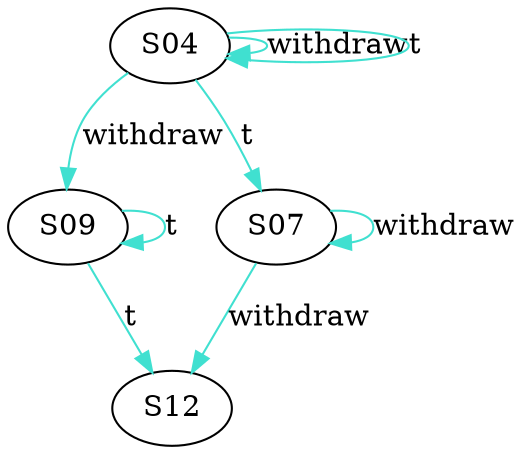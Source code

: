 digraph {

S09->S09 [label="t", style="", color="turquoise"]
S09->S12 [label="t", style="", color="turquoise"]
S04->S04 [label="withdraw", style="", color="turquoise"]
S04->S09 [label="withdraw", style="", color="turquoise"]
S04->S04 [label="t", style="", color="turquoise"]
S04->S07 [label="t", style="", color="turquoise"]
S07->S07 [label="withdraw", style="", color="turquoise"]
S07->S12 [label="withdraw", style="", color="turquoise"]
}